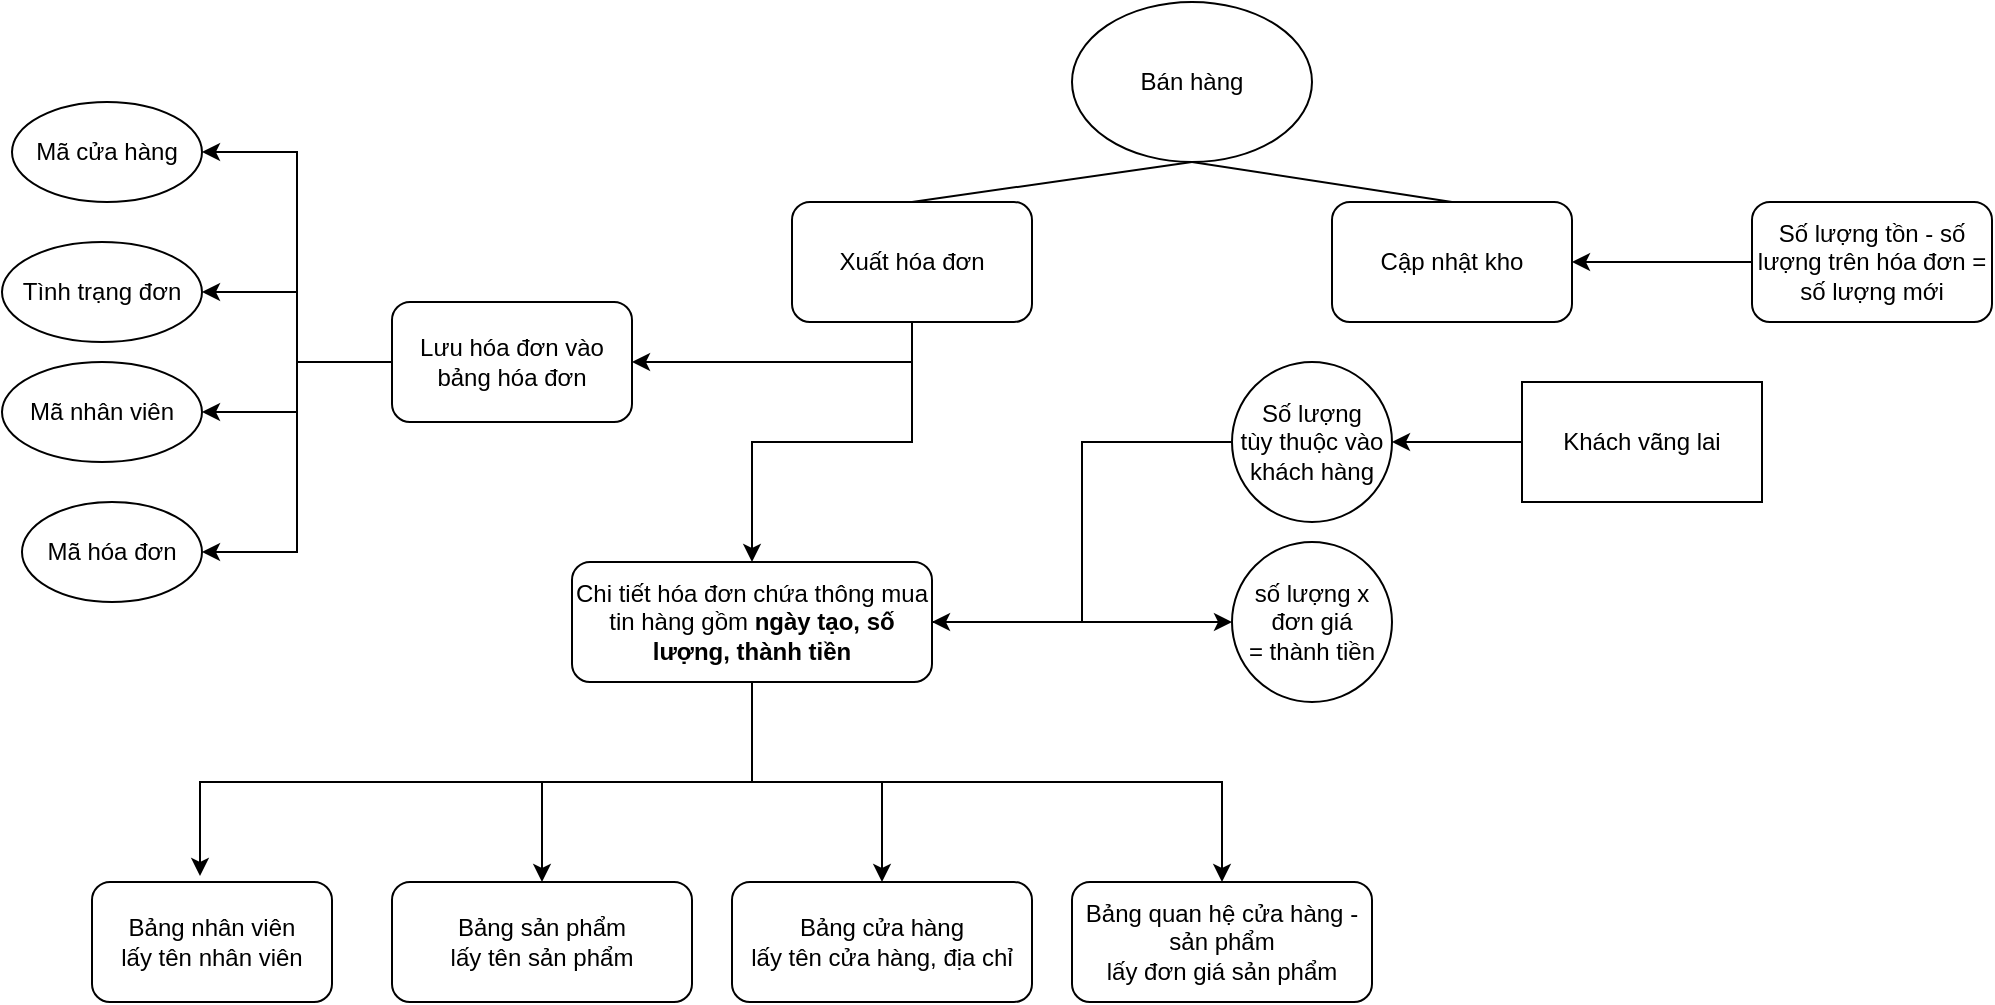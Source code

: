 <mxfile version="13.8.9-1" type="device"><diagram id="QHzrAVLqIM5QxG7SAPAj" name="Page-1"><mxGraphModel dx="2272" dy="794" grid="1" gridSize="10" guides="1" tooltips="1" connect="1" arrows="1" fold="1" page="1" pageScale="1" pageWidth="850" pageHeight="1100" math="0" shadow="0"><root><mxCell id="0"/><mxCell id="1" parent="0"/><mxCell id="8BvrSiJpKj6mLIWyLI3w-1" value="Bán hàng" style="ellipse;whiteSpace=wrap;html=1;" vertex="1" parent="1"><mxGeometry x="360" y="10" width="120" height="80" as="geometry"/></mxCell><mxCell id="8BvrSiJpKj6mLIWyLI3w-11" style="edgeStyle=orthogonalEdgeStyle;rounded=0;orthogonalLoop=1;jettySize=auto;html=1;exitX=0.5;exitY=1;exitDx=0;exitDy=0;" edge="1" parent="1" source="8BvrSiJpKj6mLIWyLI3w-2" target="8BvrSiJpKj6mLIWyLI3w-7"><mxGeometry relative="1" as="geometry"/></mxCell><mxCell id="8BvrSiJpKj6mLIWyLI3w-12" style="edgeStyle=orthogonalEdgeStyle;rounded=0;orthogonalLoop=1;jettySize=auto;html=1;exitX=0.5;exitY=1;exitDx=0;exitDy=0;entryX=0.5;entryY=0;entryDx=0;entryDy=0;" edge="1" parent="1" source="8BvrSiJpKj6mLIWyLI3w-2" target="8BvrSiJpKj6mLIWyLI3w-6"><mxGeometry relative="1" as="geometry"/></mxCell><mxCell id="8BvrSiJpKj6mLIWyLI3w-2" value="Xuất hóa đơn" style="rounded=1;whiteSpace=wrap;html=1;" vertex="1" parent="1"><mxGeometry x="220" y="110" width="120" height="60" as="geometry"/></mxCell><mxCell id="8BvrSiJpKj6mLIWyLI3w-3" value="Cập nhật kho" style="rounded=1;whiteSpace=wrap;html=1;" vertex="1" parent="1"><mxGeometry x="490" y="110" width="120" height="60" as="geometry"/></mxCell><mxCell id="8BvrSiJpKj6mLIWyLI3w-4" value="" style="endArrow=none;html=1;entryX=0.5;entryY=0;entryDx=0;entryDy=0;exitX=0.5;exitY=1;exitDx=0;exitDy=0;" edge="1" parent="1" source="8BvrSiJpKj6mLIWyLI3w-1" target="8BvrSiJpKj6mLIWyLI3w-2"><mxGeometry width="50" height="50" relative="1" as="geometry"><mxPoint x="410" y="140" as="sourcePoint"/><mxPoint x="460" y="90" as="targetPoint"/></mxGeometry></mxCell><mxCell id="8BvrSiJpKj6mLIWyLI3w-5" value="" style="endArrow=none;html=1;entryX=0.5;entryY=0;entryDx=0;entryDy=0;exitX=0.5;exitY=1;exitDx=0;exitDy=0;" edge="1" parent="1" source="8BvrSiJpKj6mLIWyLI3w-1" target="8BvrSiJpKj6mLIWyLI3w-3"><mxGeometry width="50" height="50" relative="1" as="geometry"><mxPoint x="420" y="130" as="sourcePoint"/><mxPoint x="580" y="120" as="targetPoint"/></mxGeometry></mxCell><mxCell id="8BvrSiJpKj6mLIWyLI3w-14" style="edgeStyle=orthogonalEdgeStyle;rounded=0;orthogonalLoop=1;jettySize=auto;html=1;exitX=0.5;exitY=1;exitDx=0;exitDy=0;entryX=0.5;entryY=0;entryDx=0;entryDy=0;" edge="1" parent="1" source="8BvrSiJpKj6mLIWyLI3w-6" target="8BvrSiJpKj6mLIWyLI3w-9"><mxGeometry relative="1" as="geometry"/></mxCell><mxCell id="8BvrSiJpKj6mLIWyLI3w-15" style="edgeStyle=orthogonalEdgeStyle;rounded=0;orthogonalLoop=1;jettySize=auto;html=1;exitX=0.5;exitY=1;exitDx=0;exitDy=0;entryX=0.5;entryY=0;entryDx=0;entryDy=0;" edge="1" parent="1" source="8BvrSiJpKj6mLIWyLI3w-6" target="8BvrSiJpKj6mLIWyLI3w-8"><mxGeometry relative="1" as="geometry"/></mxCell><mxCell id="8BvrSiJpKj6mLIWyLI3w-17" style="edgeStyle=orthogonalEdgeStyle;rounded=0;orthogonalLoop=1;jettySize=auto;html=1;exitX=0.5;exitY=1;exitDx=0;exitDy=0;entryX=0.5;entryY=0;entryDx=0;entryDy=0;" edge="1" parent="1" source="8BvrSiJpKj6mLIWyLI3w-6" target="8BvrSiJpKj6mLIWyLI3w-16"><mxGeometry relative="1" as="geometry"/></mxCell><mxCell id="8BvrSiJpKj6mLIWyLI3w-19" style="edgeStyle=orthogonalEdgeStyle;rounded=0;orthogonalLoop=1;jettySize=auto;html=1;exitX=0.5;exitY=1;exitDx=0;exitDy=0;entryX=0.45;entryY=-0.05;entryDx=0;entryDy=0;entryPerimeter=0;" edge="1" parent="1" source="8BvrSiJpKj6mLIWyLI3w-6" target="8BvrSiJpKj6mLIWyLI3w-18"><mxGeometry relative="1" as="geometry"/></mxCell><mxCell id="8BvrSiJpKj6mLIWyLI3w-35" style="edgeStyle=orthogonalEdgeStyle;rounded=0;orthogonalLoop=1;jettySize=auto;html=1;exitX=1;exitY=0.5;exitDx=0;exitDy=0;entryX=0;entryY=0.5;entryDx=0;entryDy=0;" edge="1" parent="1" source="8BvrSiJpKj6mLIWyLI3w-6" target="8BvrSiJpKj6mLIWyLI3w-22"><mxGeometry relative="1" as="geometry"/></mxCell><mxCell id="8BvrSiJpKj6mLIWyLI3w-6" value="Chi tiết hóa đơn chứa thông mua tin hàng gồm &lt;b&gt;ngày tạo, số lượng, thành tiền&lt;/b&gt;" style="rounded=1;whiteSpace=wrap;html=1;" vertex="1" parent="1"><mxGeometry x="110" y="290" width="180" height="60" as="geometry"/></mxCell><mxCell id="8BvrSiJpKj6mLIWyLI3w-29" style="edgeStyle=orthogonalEdgeStyle;rounded=0;orthogonalLoop=1;jettySize=auto;html=1;exitX=0;exitY=0.5;exitDx=0;exitDy=0;entryX=1;entryY=0.5;entryDx=0;entryDy=0;" edge="1" parent="1" source="8BvrSiJpKj6mLIWyLI3w-7" target="8BvrSiJpKj6mLIWyLI3w-26"><mxGeometry relative="1" as="geometry"/></mxCell><mxCell id="8BvrSiJpKj6mLIWyLI3w-30" style="edgeStyle=orthogonalEdgeStyle;rounded=0;orthogonalLoop=1;jettySize=auto;html=1;exitX=0;exitY=0.5;exitDx=0;exitDy=0;entryX=1;entryY=0.5;entryDx=0;entryDy=0;" edge="1" parent="1" source="8BvrSiJpKj6mLIWyLI3w-7" target="8BvrSiJpKj6mLIWyLI3w-27"><mxGeometry relative="1" as="geometry"/></mxCell><mxCell id="8BvrSiJpKj6mLIWyLI3w-32" style="edgeStyle=orthogonalEdgeStyle;rounded=0;orthogonalLoop=1;jettySize=auto;html=1;exitX=0;exitY=0.5;exitDx=0;exitDy=0;entryX=1;entryY=0.5;entryDx=0;entryDy=0;" edge="1" parent="1" source="8BvrSiJpKj6mLIWyLI3w-7" target="8BvrSiJpKj6mLIWyLI3w-28"><mxGeometry relative="1" as="geometry"/></mxCell><mxCell id="8BvrSiJpKj6mLIWyLI3w-34" style="edgeStyle=orthogonalEdgeStyle;rounded=0;orthogonalLoop=1;jettySize=auto;html=1;exitX=0;exitY=0.5;exitDx=0;exitDy=0;entryX=1;entryY=0.5;entryDx=0;entryDy=0;" edge="1" parent="1" source="8BvrSiJpKj6mLIWyLI3w-7" target="8BvrSiJpKj6mLIWyLI3w-33"><mxGeometry relative="1" as="geometry"/></mxCell><mxCell id="8BvrSiJpKj6mLIWyLI3w-7" value="Lưu hóa đơn vào bảng hóa đơn" style="rounded=1;whiteSpace=wrap;html=1;" vertex="1" parent="1"><mxGeometry x="20" y="160" width="120" height="60" as="geometry"/></mxCell><mxCell id="8BvrSiJpKj6mLIWyLI3w-8" value="Bảng cửa hàng&lt;br&gt;lấy tên cửa hàng, địa chỉ" style="rounded=1;whiteSpace=wrap;html=1;" vertex="1" parent="1"><mxGeometry x="190" y="450" width="150" height="60" as="geometry"/></mxCell><mxCell id="8BvrSiJpKj6mLIWyLI3w-9" value="Bảng sản phẩm&lt;br&gt;lấy tên sản phẩm" style="rounded=1;whiteSpace=wrap;html=1;" vertex="1" parent="1"><mxGeometry x="20" y="450" width="150" height="60" as="geometry"/></mxCell><mxCell id="8BvrSiJpKj6mLIWyLI3w-16" value="Bảng quan hệ cửa hàng - sản phẩm&lt;br&gt;lấy đơn giá sản phẩm" style="rounded=1;whiteSpace=wrap;html=1;" vertex="1" parent="1"><mxGeometry x="360" y="450" width="150" height="60" as="geometry"/></mxCell><mxCell id="8BvrSiJpKj6mLIWyLI3w-18" value="Bảng nhân viên&lt;br&gt;lấy tên nhân viên" style="rounded=1;whiteSpace=wrap;html=1;" vertex="1" parent="1"><mxGeometry x="-130" y="450" width="120" height="60" as="geometry"/></mxCell><mxCell id="8BvrSiJpKj6mLIWyLI3w-21" style="edgeStyle=orthogonalEdgeStyle;rounded=0;orthogonalLoop=1;jettySize=auto;html=1;exitX=0;exitY=0.5;exitDx=0;exitDy=0;entryX=1;entryY=0.5;entryDx=0;entryDy=0;" edge="1" parent="1" source="8BvrSiJpKj6mLIWyLI3w-20" target="8BvrSiJpKj6mLIWyLI3w-6"><mxGeometry relative="1" as="geometry"/></mxCell><mxCell id="8BvrSiJpKj6mLIWyLI3w-20" value="Số lượng&lt;br&gt;tùy thuộc vào khách hàng" style="ellipse;whiteSpace=wrap;html=1;aspect=fixed;" vertex="1" parent="1"><mxGeometry x="440" y="190" width="80" height="80" as="geometry"/></mxCell><mxCell id="8BvrSiJpKj6mLIWyLI3w-22" value="số lượng x đơn giá&lt;br&gt;= thành tiền" style="ellipse;whiteSpace=wrap;html=1;aspect=fixed;" vertex="1" parent="1"><mxGeometry x="440" y="280" width="80" height="80" as="geometry"/></mxCell><mxCell id="8BvrSiJpKj6mLIWyLI3w-25" style="edgeStyle=orthogonalEdgeStyle;rounded=0;orthogonalLoop=1;jettySize=auto;html=1;exitX=0;exitY=0.5;exitDx=0;exitDy=0;entryX=1;entryY=0.5;entryDx=0;entryDy=0;" edge="1" parent="1" source="8BvrSiJpKj6mLIWyLI3w-24" target="8BvrSiJpKj6mLIWyLI3w-3"><mxGeometry relative="1" as="geometry"/></mxCell><mxCell id="8BvrSiJpKj6mLIWyLI3w-24" value="Số lượng tồn - số lượng trên hóa đơn = số lượng mới" style="rounded=1;whiteSpace=wrap;html=1;" vertex="1" parent="1"><mxGeometry x="700" y="110" width="120" height="60" as="geometry"/></mxCell><mxCell id="8BvrSiJpKj6mLIWyLI3w-26" value="Mã hóa đơn" style="ellipse;whiteSpace=wrap;html=1;" vertex="1" parent="1"><mxGeometry x="-165" y="260" width="90" height="50" as="geometry"/></mxCell><mxCell id="8BvrSiJpKj6mLIWyLI3w-27" value="Mã cửa hàng" style="ellipse;whiteSpace=wrap;html=1;" vertex="1" parent="1"><mxGeometry x="-170" y="60" width="95" height="50" as="geometry"/></mxCell><mxCell id="8BvrSiJpKj6mLIWyLI3w-28" value="Tình trạng đơn" style="ellipse;whiteSpace=wrap;html=1;" vertex="1" parent="1"><mxGeometry x="-175" y="130" width="100" height="50" as="geometry"/></mxCell><mxCell id="8BvrSiJpKj6mLIWyLI3w-33" value="Mã nhân viên" style="ellipse;whiteSpace=wrap;html=1;" vertex="1" parent="1"><mxGeometry x="-175" y="190" width="100" height="50" as="geometry"/></mxCell><mxCell id="8BvrSiJpKj6mLIWyLI3w-37" style="edgeStyle=orthogonalEdgeStyle;rounded=0;orthogonalLoop=1;jettySize=auto;html=1;exitX=0;exitY=0.5;exitDx=0;exitDy=0;entryX=1;entryY=0.5;entryDx=0;entryDy=0;" edge="1" parent="1" source="8BvrSiJpKj6mLIWyLI3w-36" target="8BvrSiJpKj6mLIWyLI3w-20"><mxGeometry relative="1" as="geometry"/></mxCell><mxCell id="8BvrSiJpKj6mLIWyLI3w-36" value="Khách vãng lai" style="rounded=0;whiteSpace=wrap;html=1;" vertex="1" parent="1"><mxGeometry x="585" y="200" width="120" height="60" as="geometry"/></mxCell></root></mxGraphModel></diagram></mxfile>
